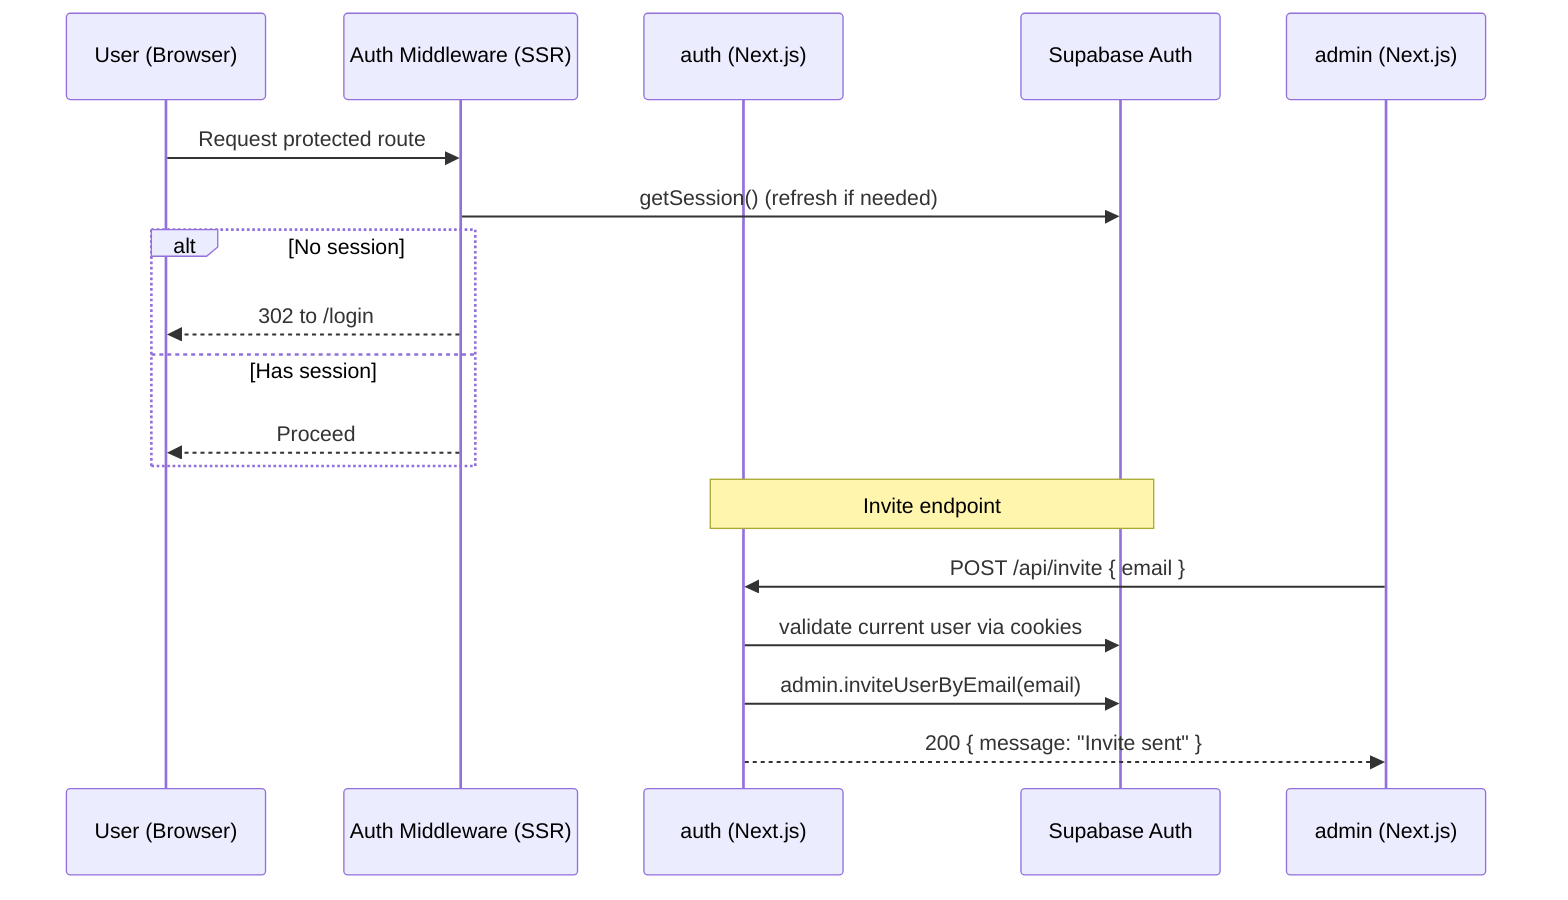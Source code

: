 sequenceDiagram
  participant U as User (Browser)
  participant MW as Auth Middleware (SSR)
  participant AuthApp as auth (Next.js)
  participant Supa as Supabase Auth

  U->>MW: Request protected route
  MW->>Supa: getSession() (refresh if needed)
  alt No session
    MW-->>U: 302 to /login
  else Has session
    MW-->>U: Proceed
  end

  Note over AuthApp,Supa: Invite endpoint
  participant AdminApp as admin (Next.js)
  AdminApp->>AuthApp: POST /api/invite { email }
  AuthApp->>Supa: validate current user via cookies
  AuthApp->>Supa: admin.inviteUserByEmail(email)
  AuthApp-->>AdminApp: 200 { message: "Invite sent" }